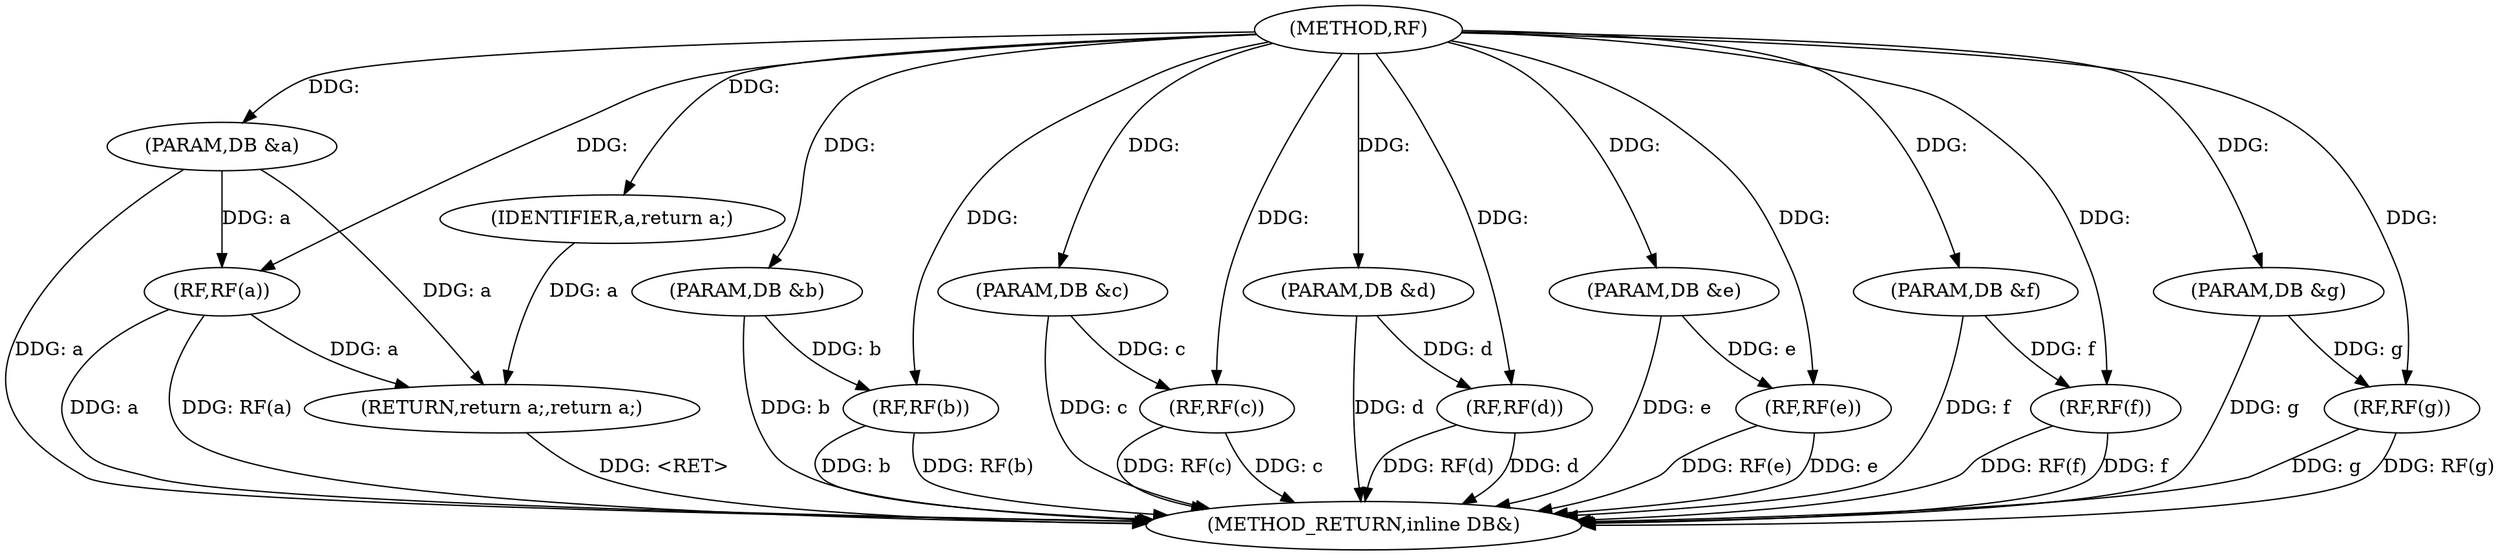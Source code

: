 digraph "RF" {  
"1000755" [label = "(METHOD,RF)" ]
"1000786" [label = "(METHOD_RETURN,inline DB&)" ]
"1000756" [label = "(PARAM,DB &a)" ]
"1000757" [label = "(PARAM,DB &b)" ]
"1000758" [label = "(PARAM,DB &c)" ]
"1000759" [label = "(PARAM,DB &d)" ]
"1000760" [label = "(PARAM,DB &e)" ]
"1000761" [label = "(PARAM,DB &f)" ]
"1000762" [label = "(PARAM,DB &g)" ]
"1000784" [label = "(RETURN,return a;,return a;)" ]
"1000765" [label = "(RF,RF(a))" ]
"1000785" [label = "(IDENTIFIER,a,return a;)" ]
"1000768" [label = "(RF,RF(b))" ]
"1000771" [label = "(RF,RF(c))" ]
"1000774" [label = "(RF,RF(d))" ]
"1000777" [label = "(RF,RF(e))" ]
"1000780" [label = "(RF,RF(f))" ]
"1000782" [label = "(RF,RF(g))" ]
  "1000756" -> "1000786"  [ label = "DDG: a"] 
  "1000757" -> "1000786"  [ label = "DDG: b"] 
  "1000758" -> "1000786"  [ label = "DDG: c"] 
  "1000759" -> "1000786"  [ label = "DDG: d"] 
  "1000760" -> "1000786"  [ label = "DDG: e"] 
  "1000761" -> "1000786"  [ label = "DDG: f"] 
  "1000762" -> "1000786"  [ label = "DDG: g"] 
  "1000765" -> "1000786"  [ label = "DDG: a"] 
  "1000765" -> "1000786"  [ label = "DDG: RF(a)"] 
  "1000768" -> "1000786"  [ label = "DDG: b"] 
  "1000768" -> "1000786"  [ label = "DDG: RF(b)"] 
  "1000771" -> "1000786"  [ label = "DDG: c"] 
  "1000771" -> "1000786"  [ label = "DDG: RF(c)"] 
  "1000774" -> "1000786"  [ label = "DDG: d"] 
  "1000774" -> "1000786"  [ label = "DDG: RF(d)"] 
  "1000777" -> "1000786"  [ label = "DDG: e"] 
  "1000777" -> "1000786"  [ label = "DDG: RF(e)"] 
  "1000780" -> "1000786"  [ label = "DDG: f"] 
  "1000780" -> "1000786"  [ label = "DDG: RF(f)"] 
  "1000782" -> "1000786"  [ label = "DDG: g"] 
  "1000782" -> "1000786"  [ label = "DDG: RF(g)"] 
  "1000784" -> "1000786"  [ label = "DDG: <RET>"] 
  "1000755" -> "1000756"  [ label = "DDG: "] 
  "1000755" -> "1000757"  [ label = "DDG: "] 
  "1000755" -> "1000758"  [ label = "DDG: "] 
  "1000755" -> "1000759"  [ label = "DDG: "] 
  "1000755" -> "1000760"  [ label = "DDG: "] 
  "1000755" -> "1000761"  [ label = "DDG: "] 
  "1000755" -> "1000762"  [ label = "DDG: "] 
  "1000785" -> "1000784"  [ label = "DDG: a"] 
  "1000765" -> "1000784"  [ label = "DDG: a"] 
  "1000756" -> "1000784"  [ label = "DDG: a"] 
  "1000755" -> "1000785"  [ label = "DDG: "] 
  "1000756" -> "1000765"  [ label = "DDG: a"] 
  "1000755" -> "1000765"  [ label = "DDG: "] 
  "1000757" -> "1000768"  [ label = "DDG: b"] 
  "1000755" -> "1000768"  [ label = "DDG: "] 
  "1000758" -> "1000771"  [ label = "DDG: c"] 
  "1000755" -> "1000771"  [ label = "DDG: "] 
  "1000759" -> "1000774"  [ label = "DDG: d"] 
  "1000755" -> "1000774"  [ label = "DDG: "] 
  "1000760" -> "1000777"  [ label = "DDG: e"] 
  "1000755" -> "1000777"  [ label = "DDG: "] 
  "1000761" -> "1000780"  [ label = "DDG: f"] 
  "1000755" -> "1000780"  [ label = "DDG: "] 
  "1000762" -> "1000782"  [ label = "DDG: g"] 
  "1000755" -> "1000782"  [ label = "DDG: "] 
}
